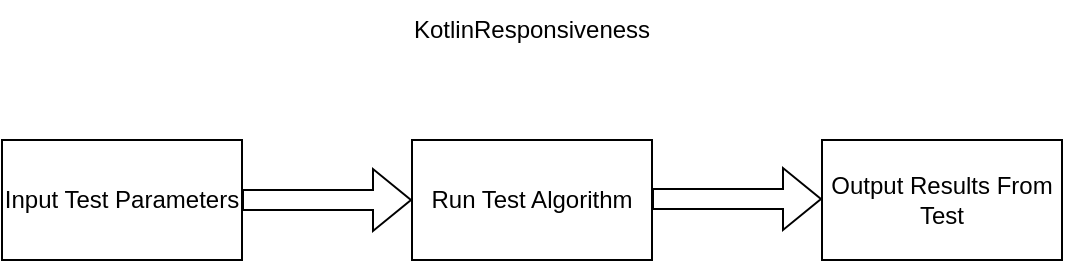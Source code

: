 <mxfile version="20.3.7" type="device"><diagram id="nEVBjyQdrA4vbcv6ssnc" name="Page-1"><mxGraphModel dx="1422" dy="752" grid="1" gridSize="10" guides="1" tooltips="1" connect="1" arrows="1" fold="1" page="1" pageScale="1" pageWidth="850" pageHeight="1100" math="0" shadow="0"><root><mxCell id="0"/><mxCell id="1" parent="0"/><mxCell id="CzYgo08Ob_5oVYn-jXnZ-1" value="Input Test Parameters" style="rounded=0;whiteSpace=wrap;html=1;" vertex="1" parent="1"><mxGeometry x="160" y="200" width="120" height="60" as="geometry"/></mxCell><mxCell id="CzYgo08Ob_5oVYn-jXnZ-2" value="Output Results From Test" style="rounded=0;whiteSpace=wrap;html=1;" vertex="1" parent="1"><mxGeometry x="570" y="200" width="120" height="60" as="geometry"/></mxCell><mxCell id="CzYgo08Ob_5oVYn-jXnZ-3" value="Run Test Algorithm" style="rounded=0;whiteSpace=wrap;html=1;" vertex="1" parent="1"><mxGeometry x="365" y="200" width="120" height="60" as="geometry"/></mxCell><mxCell id="CzYgo08Ob_5oVYn-jXnZ-4" value="" style="shape=flexArrow;endArrow=classic;html=1;rounded=0;entryX=0;entryY=0.5;entryDx=0;entryDy=0;" edge="1" parent="1" source="CzYgo08Ob_5oVYn-jXnZ-1" target="CzYgo08Ob_5oVYn-jXnZ-3"><mxGeometry width="50" height="50" relative="1" as="geometry"><mxPoint x="260" y="380" as="sourcePoint"/><mxPoint x="310" y="330" as="targetPoint"/></mxGeometry></mxCell><mxCell id="CzYgo08Ob_5oVYn-jXnZ-5" value="" style="shape=flexArrow;endArrow=classic;html=1;rounded=0;entryX=0;entryY=0.5;entryDx=0;entryDy=0;" edge="1" parent="1"><mxGeometry width="50" height="50" relative="1" as="geometry"><mxPoint x="485" y="229.5" as="sourcePoint"/><mxPoint x="570" y="229.5" as="targetPoint"/></mxGeometry></mxCell><mxCell id="CzYgo08Ob_5oVYn-jXnZ-6" value="KotlinResponsiveness" style="text;html=1;strokeColor=none;fillColor=none;align=center;verticalAlign=middle;whiteSpace=wrap;rounded=0;" vertex="1" parent="1"><mxGeometry x="395" y="130" width="60" height="30" as="geometry"/></mxCell></root></mxGraphModel></diagram></mxfile>
